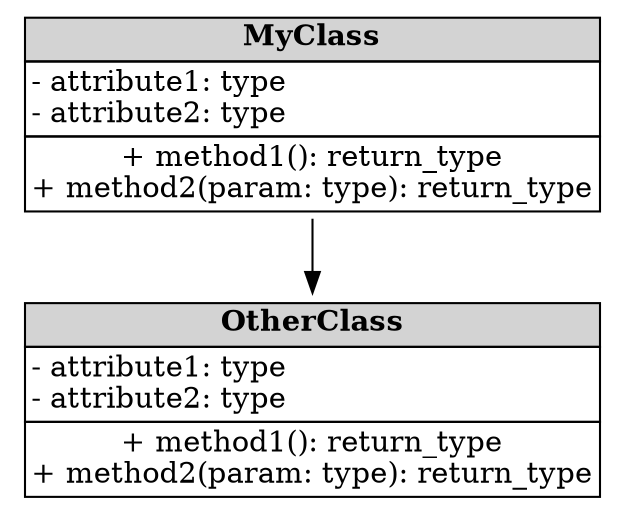 digraph {
    node [shape=plaintext];

    MyClass [
        label=<
            <table border="0" cellborder="1" cellspacing="0" width="auto">
                <tr>
                    <td bgcolor="lightgrey"><b>MyClass</b></td>
                </tr>
                <tr>
                    <td align="left" port="attributes">- attribute1: type<br/>- attribute2: type</td>
                </tr>
                <tr>
                    <td align="left" port="methods">+ method1(): return_type<br/>+ method2(param: type): return_type</td>
                </tr>
            </table>
        >
    ];

    OtherClass [
        label=<
            <table border="0" cellborder="1" cellspacing="0" width="auto">
                <tr>
                    <td bgcolor="lightgrey"><b>OtherClass</b></td>
                </tr>
                <tr>
                    <td align="left" port="attributes">- attribute1: type <br/>- attribute2: type </td>
                </tr>
                <tr>
                    <td align="left" port="methods">+ method1(): return_type<br/>+ method2(param: type): return_type</td>
                </tr>
            </table>
        >
    ];

    MyClass -> OtherClass;
}
